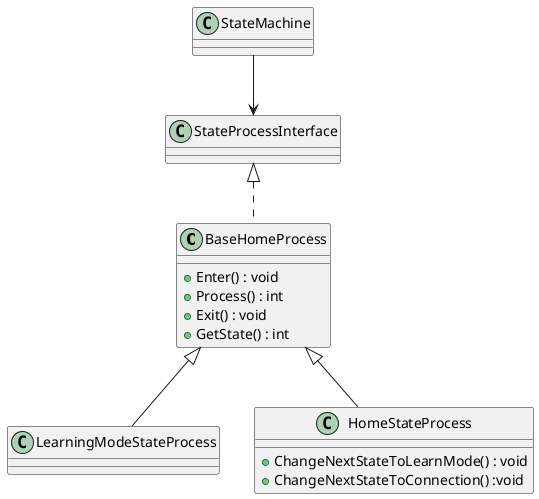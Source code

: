 @startuml
class BaseHomeProcess {
    +Enter() : void
    +Process() : int
    +Exit() : void
    +GetState() : int
}

class LearningModeStateProcess {
}
class HomeStateProcess {
    +ChangeNextStateToLearnMode() : void
    +ChangeNextStateToConnection() :void
}

StateProcessInterface <|.. BaseHomeProcess
BaseHomeProcess <|-- LearningModeStateProcess
BaseHomeProcess <|-- HomeStateProcess

StateMachine --> StateProcessInterface
@enduml

